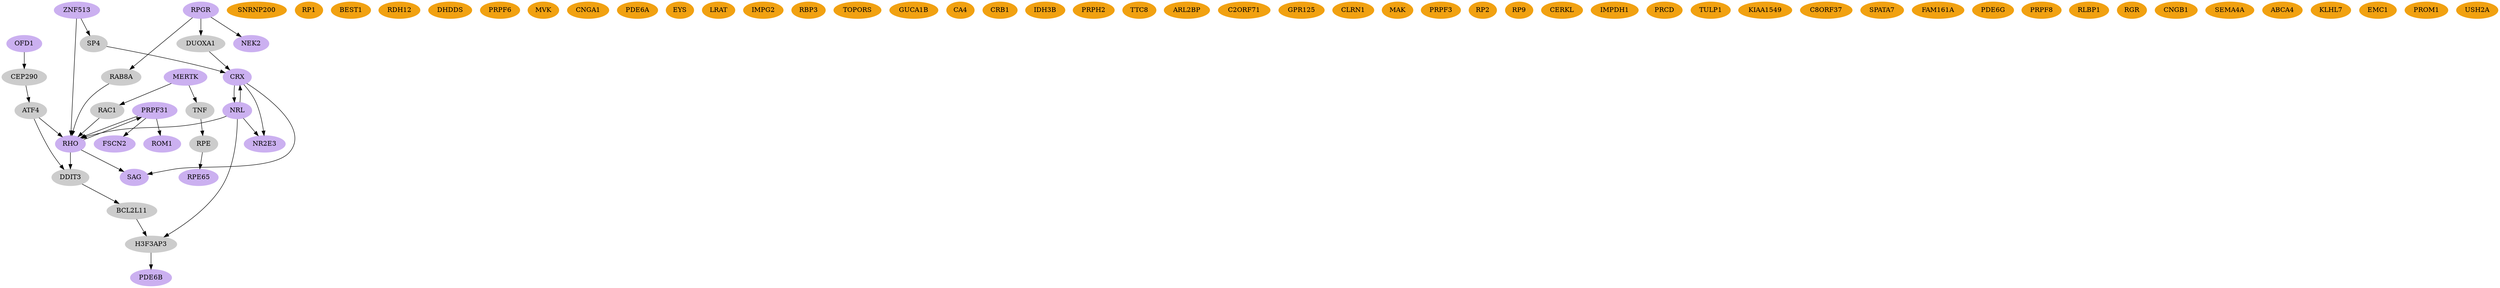 digraph G {
	graph [ splines = true, overlap = false, dpi="72" ];
	 node [ style = filled, color = "#F1A111" ];
	/* COMMENT */ "PRPF31" [ color = "#CBB0F0" ] /* MULTI
	LINE */ 
	"RHO" [ color = "#CBB0F0" ];
	// ALL LINE COMMENT
	"SAG" [ color = "#CBB0F0" ];
	"FSCN2" [ color = "#CBB0F0" ];
	"DDIT3" [ color = "#CCCCCC" ];
	"BCL2L11" [ color = "#CCCCCC" ];
	"H3F3AP3" [ color = "#CCCCCC" ];
	"PDE6B" [ color = "#CBB0F0" ];
	"ROM1" [ color = "#CBB0F0" ];
	"OFD1" [ color = "#CBB0F0" ];
	"CEP290" [ color = "#CCCCCC" ];
	"ATF4" [ color = "#CCCCCC" ];
	"ZNF513" [ color = "#CBB0F0" ];
	"SP4" [ color = "#CCCCCC" ];
	"CRX" [ color = "#CBB0F0" ];
	"NRL" [ color = "#CBB0F0" ];
	"NR2E3" [ color = "#CBB0F0" ];
	"MERTK" [ color = "#CBB0F0" ];
	"RAC1" [ color = "#CCCCCC" ];
	"TNF" [ color = "#CCCCCC" ];
	"RPE" [ color = "#CCCCCC" ];
	"RPE65" [ color = "#CBB0F0" ];
	"RPGR" [ color = "#CBB0F0" ];
	"DUOXA1" [ color = "#CCCCCC" ];
	"RAB8A" [ color = "#CCCCCC" ];
	"NEK2" [ color = "#CBB0F0" ];
	"SNRNP200" [ color = "#F1A111" ];
	"RP1" [ color = "#F1A111" ];
	"BEST1" [ color = "#F1A111" ];
	"RDH12" [ color = "#F1A111" ];
	"DHDDS" [ color = "#F1A111" ];
	"PRPF6" [ color = "#F1A111" ];
	"MVK" [ color = "#F1A111" ];
	"CNGA1" [ color = "#F1A111" ];
	"PDE6A" [ color = "#F1A111" ];
	"EYS" [ color = "#F1A111" ];
	"LRAT" [ color = "#F1A111" ];
	"IMPG2" [ color = "#F1A111" ];
	"RBP3" [ color = "#F1A111" ];
	"TOPORS" [ color = "#F1A111" ];
	"GUCA1B" [ color = "#F1A111" ];
	"CA4" [ color = "#F1A111" ];
	"CRB1" [ color = "#F1A111" ];
	"IDH3B" [ color = "#F1A111" ];
	"PRPH2" [ color = "#F1A111" ];
	"TTC8" [ color = "#F1A111" ];
	"ARL2BP" [ color = "#F1A111" ];
	"C2ORF71" [ color = "#F1A111" ];
	"GPR125" [ color = "#F1A111" ];
	"CLRN1" [ color = "#F1A111" ];
	"MAK" [ color = "#F1A111" ];
	"PRPF3" [ color = "#F1A111" ];
	"RP2" [ color = "#F1A111" ];
	"RP9" [ color = "#F1A111" ];
	"CERKL" [ color = "#F1A111" ];
	"IMPDH1" [ color = "#F1A111" ];
	"PRCD" [ color = "#F1A111" ];
	"TULP1" [ color = "#F1A111" ];
	"KIAA1549" [ color = "#F1A111" ];
	"C8ORF37" [ color = "#F1A111" ];
	"SPATA7" [ color = "#F1A111" ];
	"FAM161A" [ color = "#F1A111" ];
	"PDE6G" [ color = "#F1A111" ];
	"PRPF8" [ color = "#F1A111" ];
	"RLBP1" [ color = "#F1A111" ];
	"RGR" [ color = "#F1A111" ];
	"CNGB1" [ color = "#F1A111" ];
	"SEMA4A" [ color = "#F1A111" ];
	"ABCA4" [ color = "#F1A111" ];
	"KLHL7" [ color = "#F1A111" ];
	"EMC1" [ color = "#F1A111" ];
	"PROM1" [ color = "#F1A111" ];
	"USH2A" [ color = "#F1A111" ];
	 "PRPF31"->"ROM1";
	 "PRPF31"->"RHO";
	 "PRPF31"->"FSCN2";
	 "H3F3AP3"->"PDE6B";
	 "DUOXA1"->"CRX";
	 "OFD1"->"CEP290";
	 "DDIT3"->"BCL2L11";
	 "BCL2L11"->"H3F3AP3";
	 "SP4"->"CRX";
	 "MERTK"->"RAC1";
	 "MERTK"->"TNF";
	 "ATF4"->"RHO";
	 "ATF4"->"DDIT3";
	 "CEP290"->"ATF4";
	 "RPGR"->"NEK2";
	 "RPGR"->"DUOXA1";
	 "RPGR"->"RAB8A";
	 "RAC1"->"RHO";
	 "TNF"->"RPE";
	 "ZNF513"->"SP4";
	 "ZNF513"->"RHO";
	 "RPE"->"RPE65";
	 "NRL"->"H3F3AP3";
	 "NRL"->"RHO";
	 "NRL"->"NR2E3";
	 "NRL"->"CRX";
	 "RHO"->"PRPF31";
	 "RHO"->"SAG";
	 "RHO"->"DDIT3";
	 "CRX"->"NRL";
	 "CRX"->"SAG";
	 "CRX"->"NR2E3";
	 "RAB8A"->"RHO";
}
